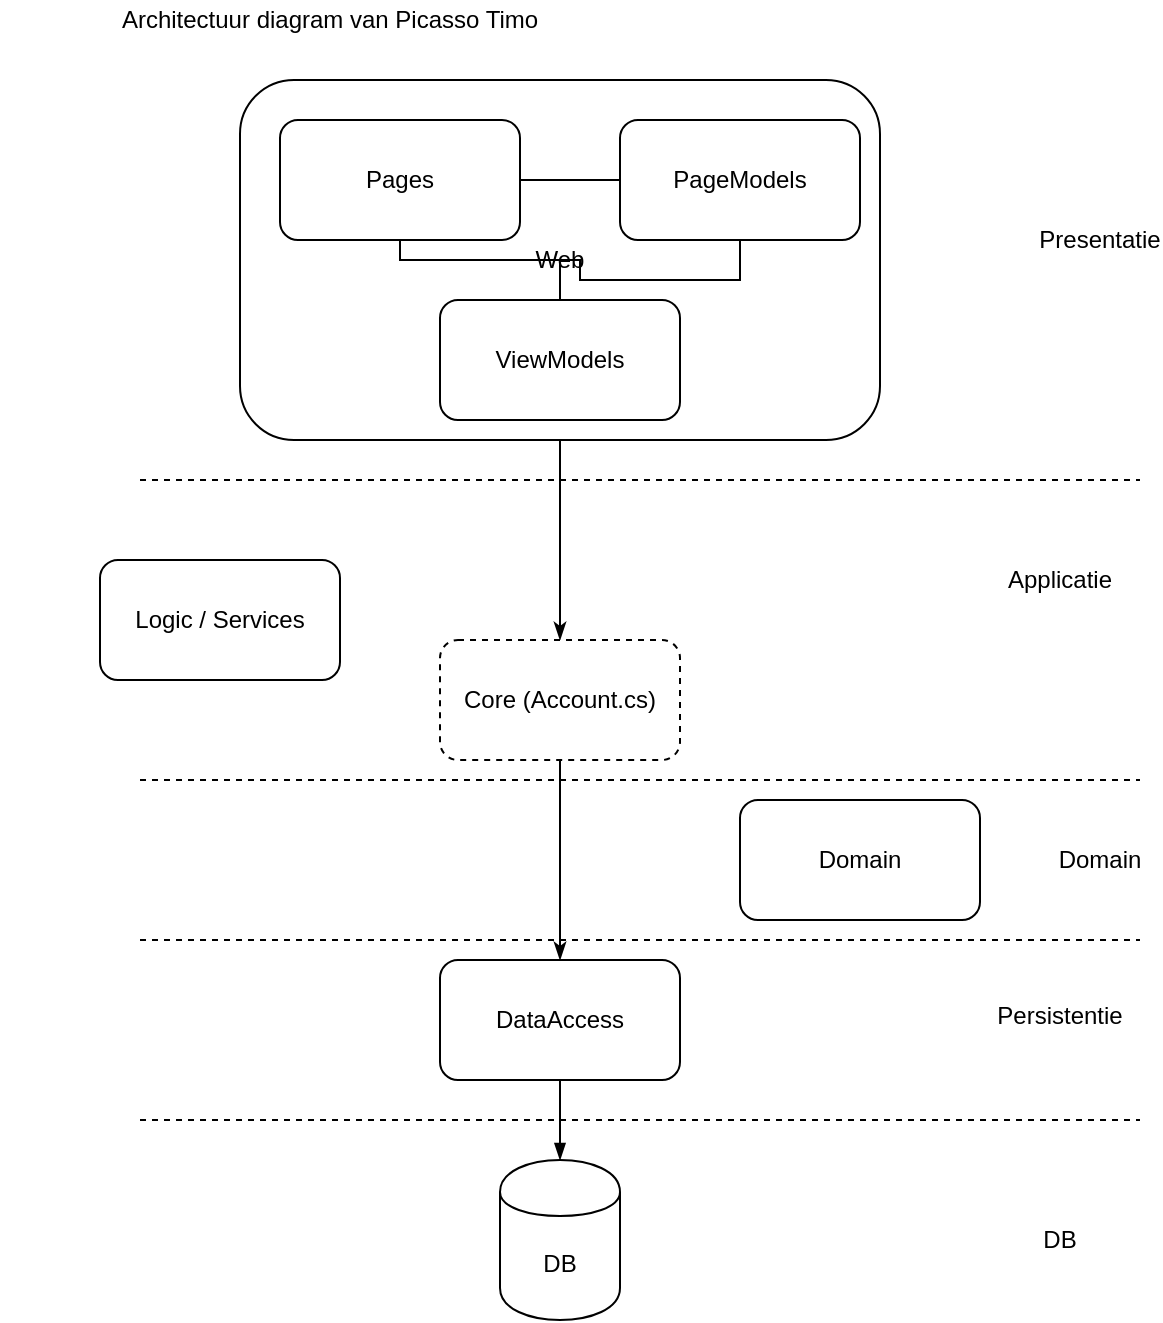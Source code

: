 <mxfile version="14.6.0" type="device"><diagram id="FT9KuFtATzrOfG6fb67l" name="Page-1"><mxGraphModel dx="700" dy="908" grid="1" gridSize="10" guides="1" tooltips="1" connect="1" arrows="1" fold="1" page="1" pageScale="1" pageWidth="827" pageHeight="1169" math="0" shadow="0"><root><mxCell id="0"/><mxCell id="1" parent="0"/><mxCell id="f0c-bVdztGu_d25LlkcZ-3" value="" style="edgeStyle=orthogonalEdgeStyle;rounded=0;orthogonalLoop=1;jettySize=auto;html=1;endArrow=none;endFill=0;startArrow=classicThin;startFill=1;" edge="1" parent="1" source="f0c-bVdztGu_d25LlkcZ-1" target="f0c-bVdztGu_d25LlkcZ-2"><mxGeometry relative="1" as="geometry"/></mxCell><mxCell id="f0c-bVdztGu_d25LlkcZ-11" value="" style="edgeStyle=orthogonalEdgeStyle;rounded=0;orthogonalLoop=1;jettySize=auto;html=1;startArrow=none;startFill=0;endArrow=classicThin;endFill=1;" edge="1" parent="1" source="f0c-bVdztGu_d25LlkcZ-1" target="f0c-bVdztGu_d25LlkcZ-10"><mxGeometry relative="1" as="geometry"/></mxCell><mxCell id="f0c-bVdztGu_d25LlkcZ-1" value="Core (Account.cs)" style="rounded=1;whiteSpace=wrap;html=1;dashed=1;" vertex="1" parent="1"><mxGeometry x="240" y="330" width="120" height="60" as="geometry"/></mxCell><mxCell id="f0c-bVdztGu_d25LlkcZ-2" value="Web" style="whiteSpace=wrap;html=1;rounded=1;" vertex="1" parent="1"><mxGeometry x="140" y="50" width="320" height="180" as="geometry"/></mxCell><mxCell id="f0c-bVdztGu_d25LlkcZ-6" value="" style="edgeStyle=orthogonalEdgeStyle;rounded=0;orthogonalLoop=1;jettySize=auto;html=1;startArrow=none;startFill=0;endArrow=none;endFill=0;" edge="1" parent="1" source="f0c-bVdztGu_d25LlkcZ-4" target="f0c-bVdztGu_d25LlkcZ-5"><mxGeometry relative="1" as="geometry"/></mxCell><mxCell id="f0c-bVdztGu_d25LlkcZ-4" value="Pages" style="rounded=1;whiteSpace=wrap;html=1;" vertex="1" parent="1"><mxGeometry x="160" y="70" width="120" height="60" as="geometry"/></mxCell><mxCell id="f0c-bVdztGu_d25LlkcZ-8" value="" style="edgeStyle=orthogonalEdgeStyle;rounded=0;orthogonalLoop=1;jettySize=auto;html=1;startArrow=none;startFill=0;endArrow=none;endFill=0;" edge="1" parent="1" source="f0c-bVdztGu_d25LlkcZ-5" target="f0c-bVdztGu_d25LlkcZ-7"><mxGeometry relative="1" as="geometry"/></mxCell><mxCell id="f0c-bVdztGu_d25LlkcZ-5" value="PageModels" style="whiteSpace=wrap;html=1;rounded=1;" vertex="1" parent="1"><mxGeometry x="330" y="70" width="120" height="60" as="geometry"/></mxCell><mxCell id="f0c-bVdztGu_d25LlkcZ-9" style="edgeStyle=orthogonalEdgeStyle;rounded=0;orthogonalLoop=1;jettySize=auto;html=1;startArrow=none;startFill=0;endArrow=none;endFill=0;" edge="1" parent="1" source="f0c-bVdztGu_d25LlkcZ-7" target="f0c-bVdztGu_d25LlkcZ-4"><mxGeometry relative="1" as="geometry"/></mxCell><mxCell id="f0c-bVdztGu_d25LlkcZ-7" value="ViewModels" style="whiteSpace=wrap;html=1;rounded=1;" vertex="1" parent="1"><mxGeometry x="240" y="160" width="120" height="60" as="geometry"/></mxCell><mxCell id="f0c-bVdztGu_d25LlkcZ-13" value="" style="edgeStyle=orthogonalEdgeStyle;rounded=0;orthogonalLoop=1;jettySize=auto;html=1;startArrow=none;startFill=0;endArrow=blockThin;endFill=1;" edge="1" parent="1" source="f0c-bVdztGu_d25LlkcZ-10" target="f0c-bVdztGu_d25LlkcZ-12"><mxGeometry relative="1" as="geometry"/></mxCell><mxCell id="f0c-bVdztGu_d25LlkcZ-10" value="DataAccess" style="whiteSpace=wrap;html=1;rounded=1;" vertex="1" parent="1"><mxGeometry x="240" y="490" width="120" height="60" as="geometry"/></mxCell><mxCell id="f0c-bVdztGu_d25LlkcZ-12" value="DB" style="shape=cylinder;whiteSpace=wrap;html=1;boundedLbl=1;backgroundOutline=1;rounded=1;" vertex="1" parent="1"><mxGeometry x="270" y="590" width="60" height="80" as="geometry"/></mxCell><mxCell id="f0c-bVdztGu_d25LlkcZ-14" value="Logic / Services" style="rounded=1;whiteSpace=wrap;html=1;" vertex="1" parent="1"><mxGeometry x="70" y="290" width="120" height="60" as="geometry"/></mxCell><mxCell id="f0c-bVdztGu_d25LlkcZ-15" value="Domain" style="rounded=1;whiteSpace=wrap;html=1;" vertex="1" parent="1"><mxGeometry x="390" y="410" width="120" height="60" as="geometry"/></mxCell><mxCell id="f0c-bVdztGu_d25LlkcZ-18" value="Presentatie" style="text;html=1;strokeColor=none;fillColor=none;align=center;verticalAlign=middle;whiteSpace=wrap;rounded=0;dashed=1;" vertex="1" parent="1"><mxGeometry x="550" y="120" width="40" height="20" as="geometry"/></mxCell><mxCell id="f0c-bVdztGu_d25LlkcZ-19" value="Applicatie" style="text;html=1;strokeColor=none;fillColor=none;align=center;verticalAlign=middle;whiteSpace=wrap;rounded=0;dashed=1;" vertex="1" parent="1"><mxGeometry x="530" y="290" width="40" height="20" as="geometry"/></mxCell><mxCell id="f0c-bVdztGu_d25LlkcZ-20" value="Persistentie" style="text;html=1;strokeColor=none;fillColor=none;align=center;verticalAlign=middle;whiteSpace=wrap;rounded=0;dashed=1;" vertex="1" parent="1"><mxGeometry x="530" y="508" width="40" height="20" as="geometry"/></mxCell><mxCell id="f0c-bVdztGu_d25LlkcZ-22" value="DB" style="text;html=1;strokeColor=none;fillColor=none;align=center;verticalAlign=middle;whiteSpace=wrap;rounded=0;dashed=1;" vertex="1" parent="1"><mxGeometry x="530" y="620" width="40" height="20" as="geometry"/></mxCell><mxCell id="f0c-bVdztGu_d25LlkcZ-23" value="" style="endArrow=none;dashed=1;html=1;" edge="1" parent="1"><mxGeometry width="50" height="50" relative="1" as="geometry"><mxPoint x="90" y="570" as="sourcePoint"/><mxPoint x="590" y="570" as="targetPoint"/></mxGeometry></mxCell><mxCell id="f0c-bVdztGu_d25LlkcZ-24" value="" style="endArrow=none;dashed=1;html=1;" edge="1" parent="1"><mxGeometry width="50" height="50" relative="1" as="geometry"><mxPoint x="90" y="480" as="sourcePoint"/><mxPoint x="590" y="480" as="targetPoint"/></mxGeometry></mxCell><mxCell id="f0c-bVdztGu_d25LlkcZ-25" value="" style="endArrow=none;dashed=1;html=1;" edge="1" parent="1"><mxGeometry width="50" height="50" relative="1" as="geometry"><mxPoint x="90" y="400" as="sourcePoint"/><mxPoint x="590" y="400" as="targetPoint"/></mxGeometry></mxCell><mxCell id="f0c-bVdztGu_d25LlkcZ-26" value="" style="endArrow=none;dashed=1;html=1;" edge="1" parent="1"><mxGeometry width="50" height="50" relative="1" as="geometry"><mxPoint x="90" y="250" as="sourcePoint"/><mxPoint x="590" y="250" as="targetPoint"/></mxGeometry></mxCell><mxCell id="f0c-bVdztGu_d25LlkcZ-27" value="Architectuur diagram van Picasso Timo" style="text;html=1;strokeColor=none;fillColor=none;align=center;verticalAlign=middle;whiteSpace=wrap;rounded=0;dashed=1;" vertex="1" parent="1"><mxGeometry x="20" y="10" width="330" height="20" as="geometry"/></mxCell><mxCell id="f0c-bVdztGu_d25LlkcZ-28" value="Domain" style="text;html=1;strokeColor=none;fillColor=none;align=center;verticalAlign=middle;whiteSpace=wrap;rounded=0;dashed=1;" vertex="1" parent="1"><mxGeometry x="550" y="430" width="40" height="20" as="geometry"/></mxCell></root></mxGraphModel></diagram></mxfile>